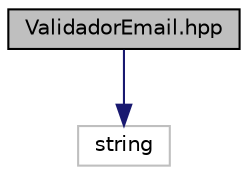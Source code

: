 digraph "ValidadorEmail.hpp"
{
 // LATEX_PDF_SIZE
  edge [fontname="Helvetica",fontsize="10",labelfontname="Helvetica",labelfontsize="10"];
  node [fontname="Helvetica",fontsize="10",shape=record];
  Node1 [label="ValidadorEmail.hpp",height=0.2,width=0.4,color="black", fillcolor="grey75", style="filled", fontcolor="black",tooltip="Archivo de cabecera de la clase ValidadorEmail. Posee la clase ValidadorEmail."];
  Node1 -> Node2 [color="midnightblue",fontsize="10",style="solid",fontname="Helvetica"];
  Node2 [label="string",height=0.2,width=0.4,color="grey75", fillcolor="white", style="filled",tooltip=" "];
}
